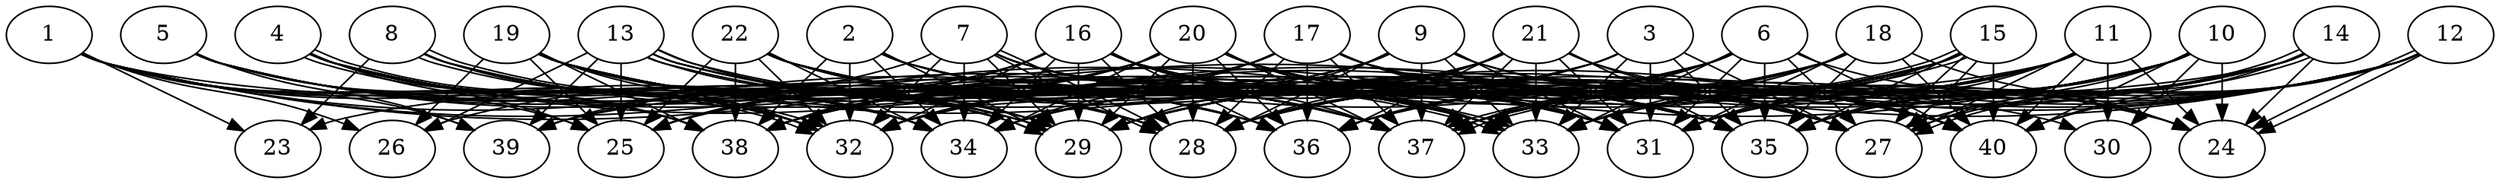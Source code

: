 // DAG automatically generated by daggen at Thu Oct  3 14:06:49 2019
// ./daggen --dot -n 40 --ccr 0.3 --fat 0.9 --regular 0.5 --density 0.9 --mindata 5242880 --maxdata 52428800 
digraph G {
  1 [size="131345067", alpha="0.10", expect_size="39403520"] 
  1 -> 23 [size ="39403520"]
  1 -> 25 [size ="39403520"]
  1 -> 26 [size ="39403520"]
  1 -> 30 [size ="39403520"]
  1 -> 31 [size ="39403520"]
  1 -> 32 [size ="39403520"]
  1 -> 34 [size ="39403520"]
  1 -> 35 [size ="39403520"]
  1 -> 37 [size ="39403520"]
  1 -> 38 [size ="39403520"]
  1 -> 39 [size ="39403520"]
  2 [size="73441280", alpha="0.14", expect_size="22032384"] 
  2 -> 29 [size ="22032384"]
  2 -> 31 [size ="22032384"]
  2 -> 32 [size ="22032384"]
  2 -> 33 [size ="22032384"]
  2 -> 34 [size ="22032384"]
  2 -> 35 [size ="22032384"]
  2 -> 37 [size ="22032384"]
  2 -> 38 [size ="22032384"]
  3 [size="107936427", alpha="0.14", expect_size="32380928"] 
  3 -> 27 [size ="32380928"]
  3 -> 28 [size ="32380928"]
  3 -> 31 [size ="32380928"]
  3 -> 32 [size ="32380928"]
  3 -> 33 [size ="32380928"]
  3 -> 34 [size ="32380928"]
  3 -> 35 [size ="32380928"]
  4 [size="50397867", alpha="0.01", expect_size="15119360"] 
  4 -> 25 [size ="15119360"]
  4 -> 29 [size ="15119360"]
  4 -> 32 [size ="15119360"]
  4 -> 32 [size ="15119360"]
  4 -> 33 [size ="15119360"]
  4 -> 34 [size ="15119360"]
  4 -> 35 [size ="15119360"]
  4 -> 37 [size ="15119360"]
  4 -> 38 [size ="15119360"]
  5 [size="104775680", alpha="0.16", expect_size="31432704"] 
  5 -> 28 [size ="31432704"]
  5 -> 29 [size ="31432704"]
  5 -> 32 [size ="31432704"]
  5 -> 34 [size ="31432704"]
  5 -> 36 [size ="31432704"]
  5 -> 37 [size ="31432704"]
  5 -> 38 [size ="31432704"]
  5 -> 39 [size ="31432704"]
  6 [size="43489280", alpha="0.04", expect_size="13046784"] 
  6 -> 24 [size ="13046784"]
  6 -> 27 [size ="13046784"]
  6 -> 28 [size ="13046784"]
  6 -> 29 [size ="13046784"]
  6 -> 31 [size ="13046784"]
  6 -> 33 [size ="13046784"]
  6 -> 34 [size ="13046784"]
  6 -> 35 [size ="13046784"]
  6 -> 36 [size ="13046784"]
  6 -> 37 [size ="13046784"]
  6 -> 39 [size ="13046784"]
  6 -> 40 [size ="13046784"]
  7 [size="171042133", alpha="0.19", expect_size="51312640"] 
  7 -> 27 [size ="51312640"]
  7 -> 28 [size ="51312640"]
  7 -> 28 [size ="51312640"]
  7 -> 29 [size ="51312640"]
  7 -> 31 [size ="51312640"]
  7 -> 32 [size ="51312640"]
  7 -> 33 [size ="51312640"]
  7 -> 34 [size ="51312640"]
  7 -> 35 [size ="51312640"]
  7 -> 39 [size ="51312640"]
  8 [size="95040853", alpha="0.01", expect_size="28512256"] 
  8 -> 23 [size ="28512256"]
  8 -> 28 [size ="28512256"]
  8 -> 29 [size ="28512256"]
  8 -> 29 [size ="28512256"]
  8 -> 31 [size ="28512256"]
  8 -> 32 [size ="28512256"]
  8 -> 36 [size ="28512256"]
  9 [size="160317440", alpha="0.04", expect_size="48095232"] 
  9 -> 25 [size ="48095232"]
  9 -> 27 [size ="48095232"]
  9 -> 28 [size ="48095232"]
  9 -> 29 [size ="48095232"]
  9 -> 31 [size ="48095232"]
  9 -> 33 [size ="48095232"]
  9 -> 37 [size ="48095232"]
  9 -> 38 [size ="48095232"]
  9 -> 40 [size ="48095232"]
  10 [size="105594880", alpha="0.10", expect_size="31678464"] 
  10 -> 24 [size ="31678464"]
  10 -> 25 [size ="31678464"]
  10 -> 27 [size ="31678464"]
  10 -> 29 [size ="31678464"]
  10 -> 30 [size ="31678464"]
  10 -> 31 [size ="31678464"]
  10 -> 33 [size ="31678464"]
  10 -> 34 [size ="31678464"]
  10 -> 35 [size ="31678464"]
  10 -> 36 [size ="31678464"]
  10 -> 37 [size ="31678464"]
  10 -> 40 [size ="31678464"]
  11 [size="29484373", alpha="0.11", expect_size="8845312"] 
  11 -> 23 [size ="8845312"]
  11 -> 24 [size ="8845312"]
  11 -> 27 [size ="8845312"]
  11 -> 29 [size ="8845312"]
  11 -> 30 [size ="8845312"]
  11 -> 31 [size ="8845312"]
  11 -> 32 [size ="8845312"]
  11 -> 33 [size ="8845312"]
  11 -> 35 [size ="8845312"]
  11 -> 36 [size ="8845312"]
  11 -> 37 [size ="8845312"]
  11 -> 40 [size ="8845312"]
  12 [size="107663360", alpha="0.15", expect_size="32299008"] 
  12 -> 24 [size ="32299008"]
  12 -> 24 [size ="32299008"]
  12 -> 27 [size ="32299008"]
  12 -> 28 [size ="32299008"]
  12 -> 29 [size ="32299008"]
  12 -> 31 [size ="32299008"]
  12 -> 32 [size ="32299008"]
  12 -> 33 [size ="32299008"]
  12 -> 35 [size ="32299008"]
  12 -> 36 [size ="32299008"]
  12 -> 37 [size ="32299008"]
  12 -> 40 [size ="32299008"]
  13 [size="59921067", alpha="0.10", expect_size="17976320"] 
  13 -> 25 [size ="17976320"]
  13 -> 26 [size ="17976320"]
  13 -> 27 [size ="17976320"]
  13 -> 29 [size ="17976320"]
  13 -> 29 [size ="17976320"]
  13 -> 31 [size ="17976320"]
  13 -> 33 [size ="17976320"]
  13 -> 33 [size ="17976320"]
  13 -> 37 [size ="17976320"]
  13 -> 39 [size ="17976320"]
  14 [size="168785920", alpha="0.14", expect_size="50635776"] 
  14 -> 24 [size ="50635776"]
  14 -> 27 [size ="50635776"]
  14 -> 27 [size ="50635776"]
  14 -> 28 [size ="50635776"]
  14 -> 29 [size ="50635776"]
  14 -> 31 [size ="50635776"]
  14 -> 33 [size ="50635776"]
  14 -> 35 [size ="50635776"]
  14 -> 37 [size ="50635776"]
  14 -> 39 [size ="50635776"]
  14 -> 40 [size ="50635776"]
  15 [size="20817920", alpha="0.01", expect_size="6245376"] 
  15 -> 27 [size ="6245376"]
  15 -> 27 [size ="6245376"]
  15 -> 29 [size ="6245376"]
  15 -> 31 [size ="6245376"]
  15 -> 32 [size ="6245376"]
  15 -> 33 [size ="6245376"]
  15 -> 35 [size ="6245376"]
  15 -> 37 [size ="6245376"]
  15 -> 37 [size ="6245376"]
  15 -> 38 [size ="6245376"]
  15 -> 40 [size ="6245376"]
  16 [size="146469547", alpha="0.11", expect_size="43940864"] 
  16 -> 25 [size ="43940864"]
  16 -> 27 [size ="43940864"]
  16 -> 28 [size ="43940864"]
  16 -> 29 [size ="43940864"]
  16 -> 31 [size ="43940864"]
  16 -> 32 [size ="43940864"]
  16 -> 33 [size ="43940864"]
  16 -> 34 [size ="43940864"]
  16 -> 36 [size ="43940864"]
  16 -> 37 [size ="43940864"]
  16 -> 38 [size ="43940864"]
  16 -> 40 [size ="43940864"]
  17 [size="22350507", alpha="0.08", expect_size="6705152"] 
  17 -> 24 [size ="6705152"]
  17 -> 25 [size ="6705152"]
  17 -> 27 [size ="6705152"]
  17 -> 28 [size ="6705152"]
  17 -> 31 [size ="6705152"]
  17 -> 32 [size ="6705152"]
  17 -> 34 [size ="6705152"]
  17 -> 35 [size ="6705152"]
  17 -> 36 [size ="6705152"]
  17 -> 37 [size ="6705152"]
  17 -> 38 [size ="6705152"]
  18 [size="171124053", alpha="0.11", expect_size="51337216"] 
  18 -> 24 [size ="51337216"]
  18 -> 28 [size ="51337216"]
  18 -> 31 [size ="51337216"]
  18 -> 33 [size ="51337216"]
  18 -> 34 [size ="51337216"]
  18 -> 35 [size ="51337216"]
  18 -> 36 [size ="51337216"]
  18 -> 37 [size ="51337216"]
  18 -> 38 [size ="51337216"]
  18 -> 40 [size ="51337216"]
  19 [size="22507520", alpha="0.09", expect_size="6752256"] 
  19 -> 25 [size ="6752256"]
  19 -> 26 [size ="6752256"]
  19 -> 28 [size ="6752256"]
  19 -> 29 [size ="6752256"]
  19 -> 32 [size ="6752256"]
  19 -> 33 [size ="6752256"]
  19 -> 34 [size ="6752256"]
  19 -> 35 [size ="6752256"]
  19 -> 36 [size ="6752256"]
  19 -> 37 [size ="6752256"]
  19 -> 38 [size ="6752256"]
  19 -> 40 [size ="6752256"]
  20 [size="50981547", alpha="0.01", expect_size="15294464"] 
  20 -> 25 [size ="15294464"]
  20 -> 26 [size ="15294464"]
  20 -> 27 [size ="15294464"]
  20 -> 28 [size ="15294464"]
  20 -> 29 [size ="15294464"]
  20 -> 31 [size ="15294464"]
  20 -> 33 [size ="15294464"]
  20 -> 34 [size ="15294464"]
  20 -> 35 [size ="15294464"]
  20 -> 36 [size ="15294464"]
  20 -> 37 [size ="15294464"]
  20 -> 38 [size ="15294464"]
  20 -> 40 [size ="15294464"]
  21 [size="131184640", alpha="0.08", expect_size="39355392"] 
  21 -> 27 [size ="39355392"]
  21 -> 28 [size ="39355392"]
  21 -> 31 [size ="39355392"]
  21 -> 32 [size ="39355392"]
  21 -> 33 [size ="39355392"]
  21 -> 34 [size ="39355392"]
  21 -> 35 [size ="39355392"]
  21 -> 36 [size ="39355392"]
  21 -> 37 [size ="39355392"]
  21 -> 38 [size ="39355392"]
  21 -> 40 [size ="39355392"]
  22 [size="56804693", alpha="0.02", expect_size="17041408"] 
  22 -> 25 [size ="17041408"]
  22 -> 27 [size ="17041408"]
  22 -> 28 [size ="17041408"]
  22 -> 31 [size ="17041408"]
  22 -> 32 [size ="17041408"]
  22 -> 33 [size ="17041408"]
  22 -> 34 [size ="17041408"]
  22 -> 35 [size ="17041408"]
  22 -> 36 [size ="17041408"]
  22 -> 38 [size ="17041408"]
  23 [size="18343253", alpha="0.07", expect_size="5502976"] 
  24 [size="100331520", alpha="0.16", expect_size="30099456"] 
  25 [size="50100907", alpha="0.17", expect_size="15030272"] 
  26 [size="54637227", alpha="0.00", expect_size="16391168"] 
  27 [size="140557653", alpha="0.04", expect_size="42167296"] 
  28 [size="42540373", alpha="0.17", expect_size="12762112"] 
  29 [size="127662080", alpha="0.08", expect_size="38298624"] 
  30 [size="44468907", alpha="0.10", expect_size="13340672"] 
  31 [size="55982080", alpha="0.14", expect_size="16794624"] 
  32 [size="118787413", alpha="0.10", expect_size="35636224"] 
  33 [size="131563520", alpha="0.11", expect_size="39469056"] 
  34 [size="27487573", alpha="0.11", expect_size="8246272"] 
  35 [size="154053973", alpha="0.12", expect_size="46216192"] 
  36 [size="126706347", alpha="0.08", expect_size="38011904"] 
  37 [size="128750933", alpha="0.06", expect_size="38625280"] 
  38 [size="156467200", alpha="0.03", expect_size="46940160"] 
  39 [size="130133333", alpha="0.01", expect_size="39040000"] 
  40 [size="35310933", alpha="0.03", expect_size="10593280"] 
}
